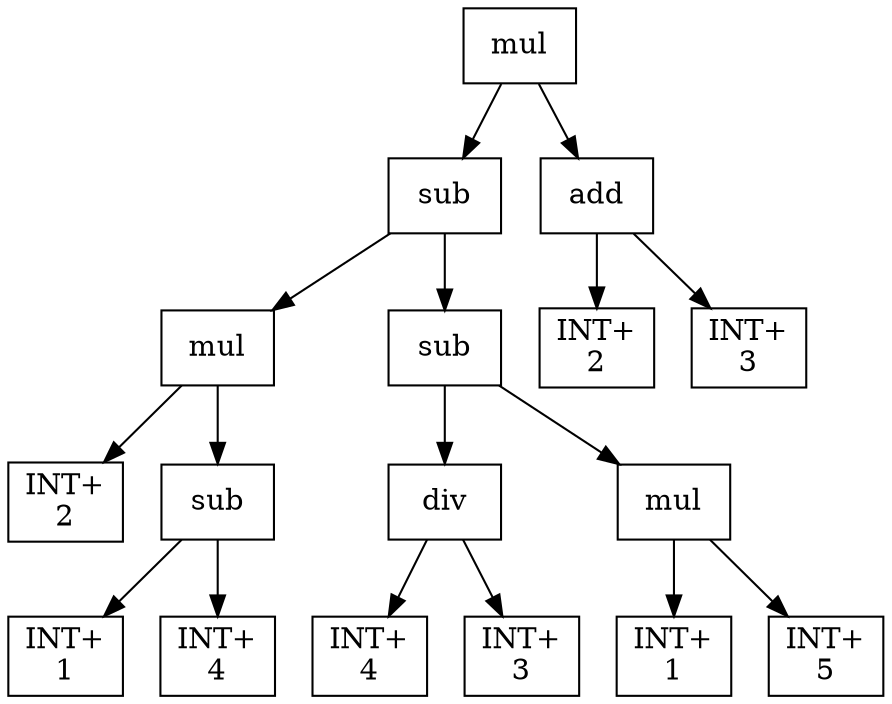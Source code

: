 digraph expr {
  node [shape=box];
  n1 [label="mul"];
  n2 [label="sub"];
  n3 [label="mul"];
  n4 [label="INT+\n2"];
  n5 [label="sub"];
  n6 [label="INT+\n1"];
  n7 [label="INT+\n4"];
  n5 -> n6;
  n5 -> n7;
  n3 -> n4;
  n3 -> n5;
  n8 [label="sub"];
  n9 [label="div"];
  n10 [label="INT+\n4"];
  n11 [label="INT+\n3"];
  n9 -> n10;
  n9 -> n11;
  n12 [label="mul"];
  n13 [label="INT+\n1"];
  n14 [label="INT+\n5"];
  n12 -> n13;
  n12 -> n14;
  n8 -> n9;
  n8 -> n12;
  n2 -> n3;
  n2 -> n8;
  n15 [label="add"];
  n16 [label="INT+\n2"];
  n17 [label="INT+\n3"];
  n15 -> n16;
  n15 -> n17;
  n1 -> n2;
  n1 -> n15;
}